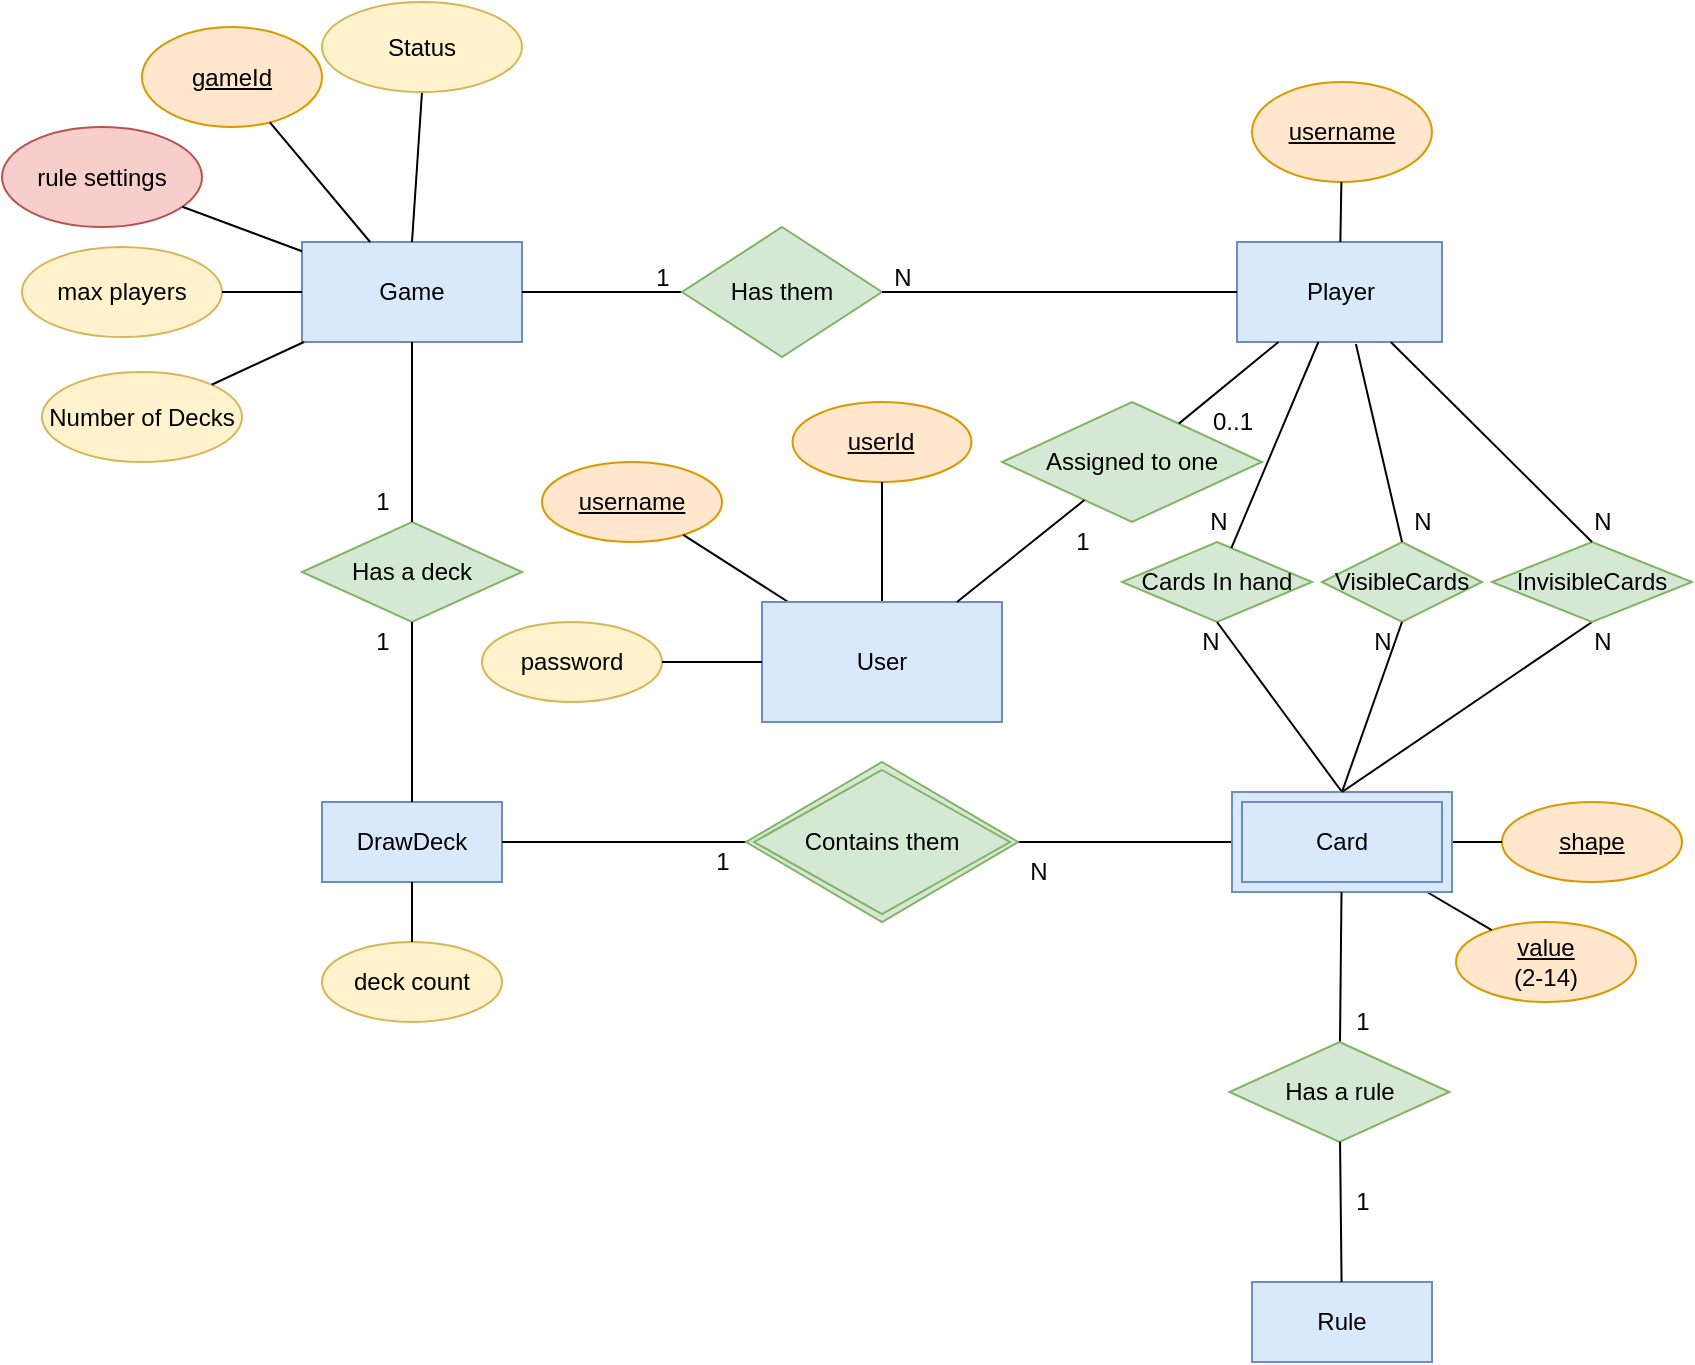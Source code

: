 <mxfile version="17.1.1" type="device"><diagram id="4SQOllADmwp5VuvZiFBd" name="Page-1"><mxGraphModel dx="1662" dy="762" grid="1" gridSize="10" guides="1" tooltips="1" connect="1" arrows="1" fold="1" page="1" pageScale="1" pageWidth="827" pageHeight="1169" math="0" shadow="0"><root><mxCell id="0"/><mxCell id="1" parent="0"/><mxCell id="WKkHlnK_SHtditNLwa06-10" value="Cards In hand" style="rhombus;whiteSpace=wrap;html=1;fillColor=#d5e8d4;strokeColor=#82b366;" parent="1" vertex="1"><mxGeometry x="570" y="420" width="95" height="40" as="geometry"/></mxCell><mxCell id="WKkHlnK_SHtditNLwa06-14" value="Player" style="rounded=0;whiteSpace=wrap;html=1;fillColor=#dae8fc;strokeColor=#6c8ebf;" parent="1" vertex="1"><mxGeometry x="627.5" y="270" width="102.5" height="50" as="geometry"/></mxCell><mxCell id="WKkHlnK_SHtditNLwa06-23" value="" style="endArrow=none;html=1;rounded=0;" parent="1" source="WKkHlnK_SHtditNLwa06-10" target="WKkHlnK_SHtditNLwa06-14" edge="1"><mxGeometry width="50" height="50" relative="1" as="geometry"><mxPoint x="800.607" y="455.731" as="sourcePoint"/><mxPoint x="720.435" y="390" as="targetPoint"/></mxGeometry></mxCell><mxCell id="WKkHlnK_SHtditNLwa06-24" value="" style="endArrow=none;html=1;rounded=0;exitX=0.5;exitY=0;exitDx=0;exitDy=0;entryX=0.5;entryY=1;entryDx=0;entryDy=0;" parent="1" source="Y-1oAoKIJOvkZoCe0fOH-7" target="WKkHlnK_SHtditNLwa06-10" edge="1"><mxGeometry width="50" height="50" relative="1" as="geometry"><mxPoint x="690" y="420" as="sourcePoint"/><mxPoint x="690" y="450" as="targetPoint"/><Array as="points"/></mxGeometry></mxCell><mxCell id="WKkHlnK_SHtditNLwa06-25" value="&lt;u&gt;shape&lt;/u&gt;" style="ellipse;whiteSpace=wrap;html=1;fillColor=#ffe6cc;strokeColor=#d79b00;" parent="1" vertex="1"><mxGeometry x="760" y="550" width="90" height="40" as="geometry"/></mxCell><mxCell id="WKkHlnK_SHtditNLwa06-26" value="" style="endArrow=none;html=1;rounded=0;" parent="1" source="WKkHlnK_SHtditNLwa06-25" target="Y-1oAoKIJOvkZoCe0fOH-7" edge="1"><mxGeometry width="50" height="50" relative="1" as="geometry"><mxPoint x="700" y="430" as="sourcePoint"/><mxPoint x="700" y="400" as="targetPoint"/></mxGeometry></mxCell><mxCell id="WKkHlnK_SHtditNLwa06-27" value="&lt;u&gt;value&lt;/u&gt;&lt;br&gt;(2-14)" style="ellipse;whiteSpace=wrap;html=1;fillColor=#ffe6cc;strokeColor=#d79b00;" parent="1" vertex="1"><mxGeometry x="737" y="610" width="90" height="40" as="geometry"/></mxCell><mxCell id="WKkHlnK_SHtditNLwa06-28" value="" style="endArrow=none;html=1;rounded=0;" parent="1" source="WKkHlnK_SHtditNLwa06-27" target="Y-1oAoKIJOvkZoCe0fOH-7" edge="1"><mxGeometry width="50" height="50" relative="1" as="geometry"><mxPoint x="653.96" y="640.4" as="sourcePoint"/><mxPoint x="677.237" y="590" as="targetPoint"/></mxGeometry></mxCell><mxCell id="WKkHlnK_SHtditNLwa06-29" value="DrawDeck" style="rounded=0;whiteSpace=wrap;html=1;strokeColor=#6c8ebf;fillColor=#dae8fc;" parent="1" vertex="1"><mxGeometry x="170" y="550" width="90" height="40" as="geometry"/></mxCell><mxCell id="WKkHlnK_SHtditNLwa06-32" value="Game" style="rounded=0;whiteSpace=wrap;html=1;strokeColor=#6c8ebf;fillColor=#dae8fc;" parent="1" vertex="1"><mxGeometry x="160" y="270" width="110" height="50" as="geometry"/></mxCell><mxCell id="WKkHlnK_SHtditNLwa06-34" value="" style="endArrow=none;html=1;rounded=0;" parent="1" source="Y-1oAoKIJOvkZoCe0fOH-8" target="WKkHlnK_SHtditNLwa06-29" edge="1"><mxGeometry width="50" height="50" relative="1" as="geometry"><mxPoint x="304" y="570" as="sourcePoint"/><mxPoint x="850.713" y="590.002" as="targetPoint"/><Array as="points"/></mxGeometry></mxCell><mxCell id="WKkHlnK_SHtditNLwa06-36" value="" style="endArrow=none;html=1;rounded=0;" parent="1" source="Y-1oAoKIJOvkZoCe0fOH-7" target="Y-1oAoKIJOvkZoCe0fOH-8" edge="1"><mxGeometry width="50" height="50" relative="1" as="geometry"><mxPoint x="820" y="560" as="sourcePoint"/><mxPoint x="414" y="570" as="targetPoint"/><Array as="points"/></mxGeometry></mxCell><mxCell id="WKkHlnK_SHtditNLwa06-37" value="Has a deck" style="rhombus;whiteSpace=wrap;html=1;fillColor=#d5e8d4;strokeColor=#82b366;" parent="1" vertex="1"><mxGeometry x="160" y="410" width="110" height="50" as="geometry"/></mxCell><mxCell id="WKkHlnK_SHtditNLwa06-38" value="" style="endArrow=none;html=1;rounded=0;" parent="1" source="WKkHlnK_SHtditNLwa06-37" target="WKkHlnK_SHtditNLwa06-29" edge="1"><mxGeometry width="50" height="50" relative="1" as="geometry"><mxPoint x="840" y="560" as="sourcePoint"/><mxPoint x="910" y="560" as="targetPoint"/><Array as="points"/></mxGeometry></mxCell><mxCell id="WKkHlnK_SHtditNLwa06-39" value="" style="endArrow=none;html=1;rounded=0;" parent="1" source="WKkHlnK_SHtditNLwa06-32" target="WKkHlnK_SHtditNLwa06-37" edge="1"><mxGeometry width="50" height="50" relative="1" as="geometry"><mxPoint x="955" y="650" as="sourcePoint"/><mxPoint x="955" y="580" as="targetPoint"/><Array as="points"/></mxGeometry></mxCell><mxCell id="WKkHlnK_SHtditNLwa06-40" value="&lt;u&gt;gameId&lt;/u&gt;" style="ellipse;whiteSpace=wrap;html=1;fillColor=#ffe6cc;strokeColor=#d79b00;" parent="1" vertex="1"><mxGeometry x="80" y="162.5" width="90" height="50" as="geometry"/></mxCell><mxCell id="WKkHlnK_SHtditNLwa06-41" value="" style="endArrow=none;html=1;rounded=0;" parent="1" source="WKkHlnK_SHtditNLwa06-40" target="WKkHlnK_SHtditNLwa06-32" edge="1"><mxGeometry width="50" height="50" relative="1" as="geometry"><mxPoint x="1070" y="560" as="sourcePoint"/><mxPoint x="1000" y="560" as="targetPoint"/><Array as="points"/></mxGeometry></mxCell><mxCell id="WKkHlnK_SHtditNLwa06-46" value="" style="endArrow=none;html=1;rounded=0;startArrow=none;" parent="1" source="WKkHlnK_SHtditNLwa06-47" target="WKkHlnK_SHtditNLwa06-32" edge="1"><mxGeometry width="50" height="50" relative="1" as="geometry"><mxPoint x="631.25" y="560" as="sourcePoint"/><mxPoint x="730" y="560" as="targetPoint"/><Array as="points"/></mxGeometry></mxCell><mxCell id="WKkHlnK_SHtditNLwa06-47" value="Has them" style="rhombus;whiteSpace=wrap;html=1;fillColor=#d5e8d4;strokeColor=#82b366;" parent="1" vertex="1"><mxGeometry x="350" y="262.5" width="100" height="65" as="geometry"/></mxCell><mxCell id="WKkHlnK_SHtditNLwa06-50" value="" style="endArrow=none;html=1;rounded=0;startArrow=none;" parent="1" source="WKkHlnK_SHtditNLwa06-14" target="WKkHlnK_SHtditNLwa06-47" edge="1"><mxGeometry width="50" height="50" relative="1" as="geometry"><mxPoint x="517.5" y="355" as="sourcePoint"/><mxPoint x="270" y="307.941" as="targetPoint"/><Array as="points"/></mxGeometry></mxCell><mxCell id="WKkHlnK_SHtditNLwa06-51" value="rule settings" style="ellipse;whiteSpace=wrap;html=1;fillColor=#f8cecc;strokeColor=#b85450;" parent="1" vertex="1"><mxGeometry x="10" y="212.5" width="100" height="50" as="geometry"/></mxCell><mxCell id="WKkHlnK_SHtditNLwa06-53" value="" style="endArrow=none;html=1;rounded=0;" parent="1" source="WKkHlnK_SHtditNLwa06-51" target="WKkHlnK_SHtditNLwa06-32" edge="1"><mxGeometry width="50" height="50" relative="1" as="geometry"><mxPoint x="139.123" y="263.798" as="sourcePoint"/><mxPoint x="172.826" y="280" as="targetPoint"/><Array as="points"/></mxGeometry></mxCell><mxCell id="WKkHlnK_SHtditNLwa06-54" value="&lt;u&gt;userId&lt;/u&gt;" style="ellipse;whiteSpace=wrap;html=1;fillColor=#ffe6cc;strokeColor=#d79b00;" parent="1" vertex="1"><mxGeometry x="405.27" y="350" width="89.46" height="40" as="geometry"/></mxCell><mxCell id="WKkHlnK_SHtditNLwa06-55" value="&lt;u&gt;username&lt;/u&gt;" style="ellipse;whiteSpace=wrap;html=1;fillColor=#ffe6cc;strokeColor=#d79b00;" parent="1" vertex="1"><mxGeometry x="280" y="380" width="90" height="40" as="geometry"/></mxCell><mxCell id="WKkHlnK_SHtditNLwa06-56" value="" style="endArrow=none;html=1;rounded=0;" parent="1" source="WKkHlnK_SHtditNLwa06-54" target="WKkHlnK_SHtditNLwa06-58" edge="1"><mxGeometry width="50" height="50" relative="1" as="geometry"><mxPoint x="472.435" y="347.961" as="sourcePoint"/><mxPoint x="385.461" y="414.815" as="targetPoint"/></mxGeometry></mxCell><mxCell id="WKkHlnK_SHtditNLwa06-57" value="" style="endArrow=none;html=1;rounded=0;" parent="1" source="WKkHlnK_SHtditNLwa06-55" target="WKkHlnK_SHtditNLwa06-58" edge="1"><mxGeometry width="50" height="50" relative="1" as="geometry"><mxPoint x="454.226" y="408.475" as="sourcePoint"/><mxPoint x="362.66" y="470.701" as="targetPoint"/></mxGeometry></mxCell><mxCell id="WKkHlnK_SHtditNLwa06-58" value="User" style="rounded=0;whiteSpace=wrap;html=1;strokeColor=#6c8ebf;fillColor=#dae8fc;" parent="1" vertex="1"><mxGeometry x="390" y="450" width="120" height="60" as="geometry"/></mxCell><mxCell id="WKkHlnK_SHtditNLwa06-59" value="Assigned to one" style="rhombus;whiteSpace=wrap;html=1;fillColor=#d5e8d4;strokeColor=#82b366;" parent="1" vertex="1"><mxGeometry x="510" y="350" width="130" height="60" as="geometry"/></mxCell><mxCell id="WKkHlnK_SHtditNLwa06-60" value="" style="endArrow=none;html=1;rounded=0;" parent="1" source="WKkHlnK_SHtditNLwa06-58" target="WKkHlnK_SHtditNLwa06-59" edge="1"><mxGeometry width="50" height="50" relative="1" as="geometry"><mxPoint x="400" y="510" as="sourcePoint"/><mxPoint x="450" y="460" as="targetPoint"/></mxGeometry></mxCell><mxCell id="WKkHlnK_SHtditNLwa06-61" value="" style="endArrow=none;html=1;rounded=0;" parent="1" source="WKkHlnK_SHtditNLwa06-59" target="WKkHlnK_SHtditNLwa06-14" edge="1"><mxGeometry width="50" height="50" relative="1" as="geometry"><mxPoint x="485.5" y="460" as="sourcePoint"/><mxPoint x="526.685" y="411.547" as="targetPoint"/></mxGeometry></mxCell><mxCell id="Y-1oAoKIJOvkZoCe0fOH-3" value="password" style="ellipse;whiteSpace=wrap;html=1;fillColor=#fff2cc;strokeColor=#d6b656;" parent="1" vertex="1"><mxGeometry x="250" y="460" width="90" height="40" as="geometry"/></mxCell><mxCell id="Y-1oAoKIJOvkZoCe0fOH-4" value="" style="endArrow=none;html=1;rounded=0;" parent="1" source="Y-1oAoKIJOvkZoCe0fOH-3" target="WKkHlnK_SHtditNLwa06-58" edge="1"><mxGeometry width="50" height="50" relative="1" as="geometry"><mxPoint x="421.106" y="488.475" as="sourcePoint"/><mxPoint x="390" y="476.897" as="targetPoint"/></mxGeometry></mxCell><mxCell id="Y-1oAoKIJOvkZoCe0fOH-7" value="Card" style="shape=ext;margin=3;double=1;whiteSpace=wrap;html=1;align=center;fillColor=#dae8fc;strokeColor=#6c8ebf;" parent="1" vertex="1"><mxGeometry x="625" y="545" width="110" height="50" as="geometry"/></mxCell><mxCell id="Y-1oAoKIJOvkZoCe0fOH-8" value="Contains them" style="shape=rhombus;double=1;perimeter=rhombusPerimeter;whiteSpace=wrap;html=1;align=center;fillColor=#d5e8d4;strokeColor=#82b366;" parent="1" vertex="1"><mxGeometry x="382" y="530" width="136" height="80" as="geometry"/></mxCell><mxCell id="Y-1oAoKIJOvkZoCe0fOH-14" value="&lt;u&gt;username&lt;/u&gt;" style="ellipse;whiteSpace=wrap;html=1;fillColor=#ffe6cc;strokeColor=#d79b00;" parent="1" vertex="1"><mxGeometry x="635" y="190" width="90" height="50" as="geometry"/></mxCell><mxCell id="Y-1oAoKIJOvkZoCe0fOH-15" value="" style="endArrow=none;html=1;rounded=0;" parent="1" source="WKkHlnK_SHtditNLwa06-14" target="Y-1oAoKIJOvkZoCe0fOH-14" edge="1"><mxGeometry width="50" height="50" relative="1" as="geometry"><mxPoint x="735.401" y="280" as="sourcePoint"/><mxPoint x="777.324" y="257.534" as="targetPoint"/></mxGeometry></mxCell><mxCell id="Y-1oAoKIJOvkZoCe0fOH-16" value="1" style="text;html=1;align=center;verticalAlign=middle;resizable=0;points=[];autosize=1;strokeColor=none;fillColor=none;" parent="1" vertex="1"><mxGeometry x="330" y="277.5" width="20" height="20" as="geometry"/></mxCell><mxCell id="Y-1oAoKIJOvkZoCe0fOH-17" value="N" style="text;html=1;align=center;verticalAlign=middle;resizable=0;points=[];autosize=1;strokeColor=none;fillColor=none;" parent="1" vertex="1"><mxGeometry x="450" y="277.5" width="20" height="20" as="geometry"/></mxCell><mxCell id="Y-1oAoKIJOvkZoCe0fOH-18" value="1" style="text;html=1;align=center;verticalAlign=middle;resizable=0;points=[];autosize=1;strokeColor=none;fillColor=none;" parent="1" vertex="1"><mxGeometry x="190" y="390" width="20" height="20" as="geometry"/></mxCell><mxCell id="Y-1oAoKIJOvkZoCe0fOH-19" value="1" style="text;html=1;align=center;verticalAlign=middle;resizable=0;points=[];autosize=1;strokeColor=none;fillColor=none;" parent="1" vertex="1"><mxGeometry x="190" y="460" width="20" height="20" as="geometry"/></mxCell><mxCell id="Y-1oAoKIJOvkZoCe0fOH-20" value="1" style="text;html=1;align=center;verticalAlign=middle;resizable=0;points=[];autosize=1;strokeColor=none;fillColor=none;" parent="1" vertex="1"><mxGeometry x="360" y="570" width="20" height="20" as="geometry"/></mxCell><mxCell id="Y-1oAoKIJOvkZoCe0fOH-21" value="N" style="text;html=1;align=center;verticalAlign=middle;resizable=0;points=[];autosize=1;strokeColor=none;fillColor=none;" parent="1" vertex="1"><mxGeometry x="518" y="575" width="20" height="20" as="geometry"/></mxCell><mxCell id="Y-1oAoKIJOvkZoCe0fOH-22" value="1" style="text;html=1;align=center;verticalAlign=middle;resizable=0;points=[];autosize=1;strokeColor=none;fillColor=none;" parent="1" vertex="1"><mxGeometry x="540" y="410" width="20" height="20" as="geometry"/></mxCell><mxCell id="Y-1oAoKIJOvkZoCe0fOH-23" value="0..1" style="text;html=1;align=center;verticalAlign=middle;resizable=0;points=[];autosize=1;strokeColor=none;fillColor=none;" parent="1" vertex="1"><mxGeometry x="605" y="350" width="40" height="20" as="geometry"/></mxCell><mxCell id="Y-1oAoKIJOvkZoCe0fOH-24" value="N" style="text;html=1;align=center;verticalAlign=middle;resizable=0;points=[];autosize=1;strokeColor=none;fillColor=none;" parent="1" vertex="1"><mxGeometry x="710" y="400" width="20" height="20" as="geometry"/></mxCell><mxCell id="Y-1oAoKIJOvkZoCe0fOH-25" value="N" style="text;html=1;align=center;verticalAlign=middle;resizable=0;points=[];autosize=1;strokeColor=none;fillColor=none;" parent="1" vertex="1"><mxGeometry x="690" y="460" width="20" height="20" as="geometry"/></mxCell><mxCell id="Y-1oAoKIJOvkZoCe0fOH-26" value="" style="endArrow=none;html=1;rounded=0;startArrow=none;" parent="1" source="Y-1oAoKIJOvkZoCe0fOH-33" target="Y-1oAoKIJOvkZoCe0fOH-7" edge="1"><mxGeometry width="50" height="50" relative="1" as="geometry"><mxPoint x="680" y="660" as="sourcePoint"/><mxPoint x="528" y="580" as="targetPoint"/><Array as="points"/></mxGeometry></mxCell><mxCell id="Y-1oAoKIJOvkZoCe0fOH-27" value="1" style="text;html=1;align=center;verticalAlign=middle;resizable=0;points=[];autosize=1;strokeColor=none;fillColor=none;" parent="1" vertex="1"><mxGeometry x="680" y="650" width="20" height="20" as="geometry"/></mxCell><mxCell id="Y-1oAoKIJOvkZoCe0fOH-28" value="1" style="text;html=1;align=center;verticalAlign=middle;resizable=0;points=[];autosize=1;strokeColor=none;fillColor=none;" parent="1" vertex="1"><mxGeometry x="680" y="740" width="20" height="20" as="geometry"/></mxCell><mxCell id="Y-1oAoKIJOvkZoCe0fOH-31" value="Rule" style="rounded=0;whiteSpace=wrap;html=1;strokeColor=#6c8ebf;fillColor=#dae8fc;" parent="1" vertex="1"><mxGeometry x="635" y="790" width="90" height="40" as="geometry"/></mxCell><mxCell id="Y-1oAoKIJOvkZoCe0fOH-33" value="Has a rule" style="rhombus;whiteSpace=wrap;html=1;fillColor=#d5e8d4;strokeColor=#82b366;" parent="1" vertex="1"><mxGeometry x="623.75" y="670" width="110" height="50" as="geometry"/></mxCell><mxCell id="Y-1oAoKIJOvkZoCe0fOH-34" value="" style="endArrow=none;html=1;rounded=0;" parent="1" source="Y-1oAoKIJOvkZoCe0fOH-31" target="Y-1oAoKIJOvkZoCe0fOH-33" edge="1"><mxGeometry width="50" height="50" relative="1" as="geometry"><mxPoint x="680" y="720" as="sourcePoint"/><mxPoint x="680" y="595" as="targetPoint"/><Array as="points"/></mxGeometry></mxCell><mxCell id="Y-1oAoKIJOvkZoCe0fOH-36" value="deck count" style="ellipse;whiteSpace=wrap;html=1;fillColor=#fff2cc;strokeColor=#d6b656;" parent="1" vertex="1"><mxGeometry x="170" y="620" width="90" height="40" as="geometry"/></mxCell><mxCell id="Y-1oAoKIJOvkZoCe0fOH-37" value="" style="endArrow=none;html=1;rounded=0;" parent="1" source="Y-1oAoKIJOvkZoCe0fOH-36" target="WKkHlnK_SHtditNLwa06-29" edge="1"><mxGeometry width="50" height="50" relative="1" as="geometry"><mxPoint x="201.106" y="578.475" as="sourcePoint"/><mxPoint x="170" y="570" as="targetPoint"/></mxGeometry></mxCell><mxCell id="Y-1oAoKIJOvkZoCe0fOH-38" value="Number of Decks" style="ellipse;whiteSpace=wrap;html=1;fillColor=#fff2cc;strokeColor=#d6b656;" parent="1" vertex="1"><mxGeometry x="30" y="335" width="100" height="45" as="geometry"/></mxCell><mxCell id="Y-1oAoKIJOvkZoCe0fOH-40" value="" style="endArrow=none;html=1;rounded=0;startArrow=none;" parent="1" source="WKkHlnK_SHtditNLwa06-32" target="Y-1oAoKIJOvkZoCe0fOH-38" edge="1"><mxGeometry width="50" height="50" relative="1" as="geometry"><mxPoint x="360" y="305" as="sourcePoint"/><mxPoint x="280" y="305" as="targetPoint"/><Array as="points"/></mxGeometry></mxCell><mxCell id="Y-1oAoKIJOvkZoCe0fOH-41" value="max players" style="ellipse;whiteSpace=wrap;html=1;fillColor=#fff2cc;strokeColor=#d6b656;" parent="1" vertex="1"><mxGeometry x="20" y="272.5" width="100" height="45" as="geometry"/></mxCell><mxCell id="Y-1oAoKIJOvkZoCe0fOH-42" value="" style="endArrow=none;html=1;rounded=0;startArrow=none;" parent="1" source="WKkHlnK_SHtditNLwa06-32" target="Y-1oAoKIJOvkZoCe0fOH-41" edge="1"><mxGeometry width="50" height="50" relative="1" as="geometry"><mxPoint x="170.001" y="395" as="sourcePoint"/><mxPoint x="275.91" y="380" as="targetPoint"/><Array as="points"/></mxGeometry></mxCell><mxCell id="uAI8thrcX6gQN11Jn4wu-3" value="VisibleCards" style="rhombus;whiteSpace=wrap;html=1;fillColor=#d5e8d4;strokeColor=#82b366;" parent="1" vertex="1"><mxGeometry x="670" y="420" width="80" height="40" as="geometry"/></mxCell><mxCell id="uAI8thrcX6gQN11Jn4wu-4" value="" style="endArrow=none;html=1;rounded=0;exitX=0.5;exitY=0;exitDx=0;exitDy=0;entryX=0.5;entryY=1;entryDx=0;entryDy=0;" parent="1" source="Y-1oAoKIJOvkZoCe0fOH-7" target="uAI8thrcX6gQN11Jn4wu-3" edge="1"><mxGeometry width="50" height="50" relative="1" as="geometry"><mxPoint x="690" y="555" as="sourcePoint"/><mxPoint x="650" y="470" as="targetPoint"/><Array as="points"/></mxGeometry></mxCell><mxCell id="uAI8thrcX6gQN11Jn4wu-5" value="" style="endArrow=none;html=1;rounded=0;exitX=0.5;exitY=0;exitDx=0;exitDy=0;entryX=0.5;entryY=1;entryDx=0;entryDy=0;" parent="1" source="Y-1oAoKIJOvkZoCe0fOH-7" target="uAI8thrcX6gQN11Jn4wu-6" edge="1"><mxGeometry width="50" height="50" relative="1" as="geometry"><mxPoint x="700" y="565" as="sourcePoint"/><mxPoint x="790" y="460" as="targetPoint"/><Array as="points"/></mxGeometry></mxCell><mxCell id="uAI8thrcX6gQN11Jn4wu-6" value="InvisibleCards" style="rhombus;whiteSpace=wrap;html=1;fillColor=#d5e8d4;strokeColor=#82b366;" parent="1" vertex="1"><mxGeometry x="755" y="420" width="100" height="40" as="geometry"/></mxCell><mxCell id="uAI8thrcX6gQN11Jn4wu-7" value="" style="endArrow=none;html=1;rounded=0;exitX=0.5;exitY=0;exitDx=0;exitDy=0;entryX=0.58;entryY=1.02;entryDx=0;entryDy=0;entryPerimeter=0;" parent="1" source="uAI8thrcX6gQN11Jn4wu-3" target="WKkHlnK_SHtditNLwa06-14" edge="1"><mxGeometry width="50" height="50" relative="1" as="geometry"><mxPoint x="690" y="555" as="sourcePoint"/><mxPoint x="730" y="470" as="targetPoint"/><Array as="points"/></mxGeometry></mxCell><mxCell id="uAI8thrcX6gQN11Jn4wu-8" value="" style="endArrow=none;html=1;rounded=0;exitX=0.5;exitY=0;exitDx=0;exitDy=0;entryX=0.75;entryY=1;entryDx=0;entryDy=0;" parent="1" source="uAI8thrcX6gQN11Jn4wu-6" target="WKkHlnK_SHtditNLwa06-14" edge="1"><mxGeometry width="50" height="50" relative="1" as="geometry"><mxPoint x="700" y="565" as="sourcePoint"/><mxPoint x="740" y="480" as="targetPoint"/><Array as="points"/></mxGeometry></mxCell><mxCell id="uAI8thrcX6gQN11Jn4wu-9" value="N" style="text;html=1;align=center;verticalAlign=middle;resizable=0;points=[];autosize=1;strokeColor=none;fillColor=none;" parent="1" vertex="1"><mxGeometry x="607.5" y="400" width="20" height="20" as="geometry"/></mxCell><mxCell id="uAI8thrcX6gQN11Jn4wu-10" value="N" style="text;html=1;align=center;verticalAlign=middle;resizable=0;points=[];autosize=1;strokeColor=none;fillColor=none;" parent="1" vertex="1"><mxGeometry x="603.75" y="460" width="20" height="20" as="geometry"/></mxCell><mxCell id="uAI8thrcX6gQN11Jn4wu-11" value="N" style="text;html=1;align=center;verticalAlign=middle;resizable=0;points=[];autosize=1;strokeColor=none;fillColor=none;" parent="1" vertex="1"><mxGeometry x="800" y="400" width="20" height="20" as="geometry"/></mxCell><mxCell id="uAI8thrcX6gQN11Jn4wu-12" value="N" style="text;html=1;align=center;verticalAlign=middle;resizable=0;points=[];autosize=1;strokeColor=none;fillColor=none;" parent="1" vertex="1"><mxGeometry x="800" y="460" width="20" height="20" as="geometry"/></mxCell><mxCell id="3qaDOk39Sq6WRdaiYbkr-2" value="" style="endArrow=none;html=1;rounded=0;exitX=0.5;exitY=0;exitDx=0;exitDy=0;entryX=0.5;entryY=1;entryDx=0;entryDy=0;" edge="1" parent="1" source="WKkHlnK_SHtditNLwa06-32" target="3qaDOk39Sq6WRdaiYbkr-6"><mxGeometry width="50" height="50" relative="1" as="geometry"><mxPoint x="390" y="370" as="sourcePoint"/><mxPoint x="215" y="200" as="targetPoint"/></mxGeometry></mxCell><mxCell id="3qaDOk39Sq6WRdaiYbkr-6" value="Status" style="ellipse;whiteSpace=wrap;html=1;fillColor=#fff2cc;strokeColor=#d6b656;" vertex="1" parent="1"><mxGeometry x="170" y="150" width="100" height="45" as="geometry"/></mxCell></root></mxGraphModel></diagram></mxfile>